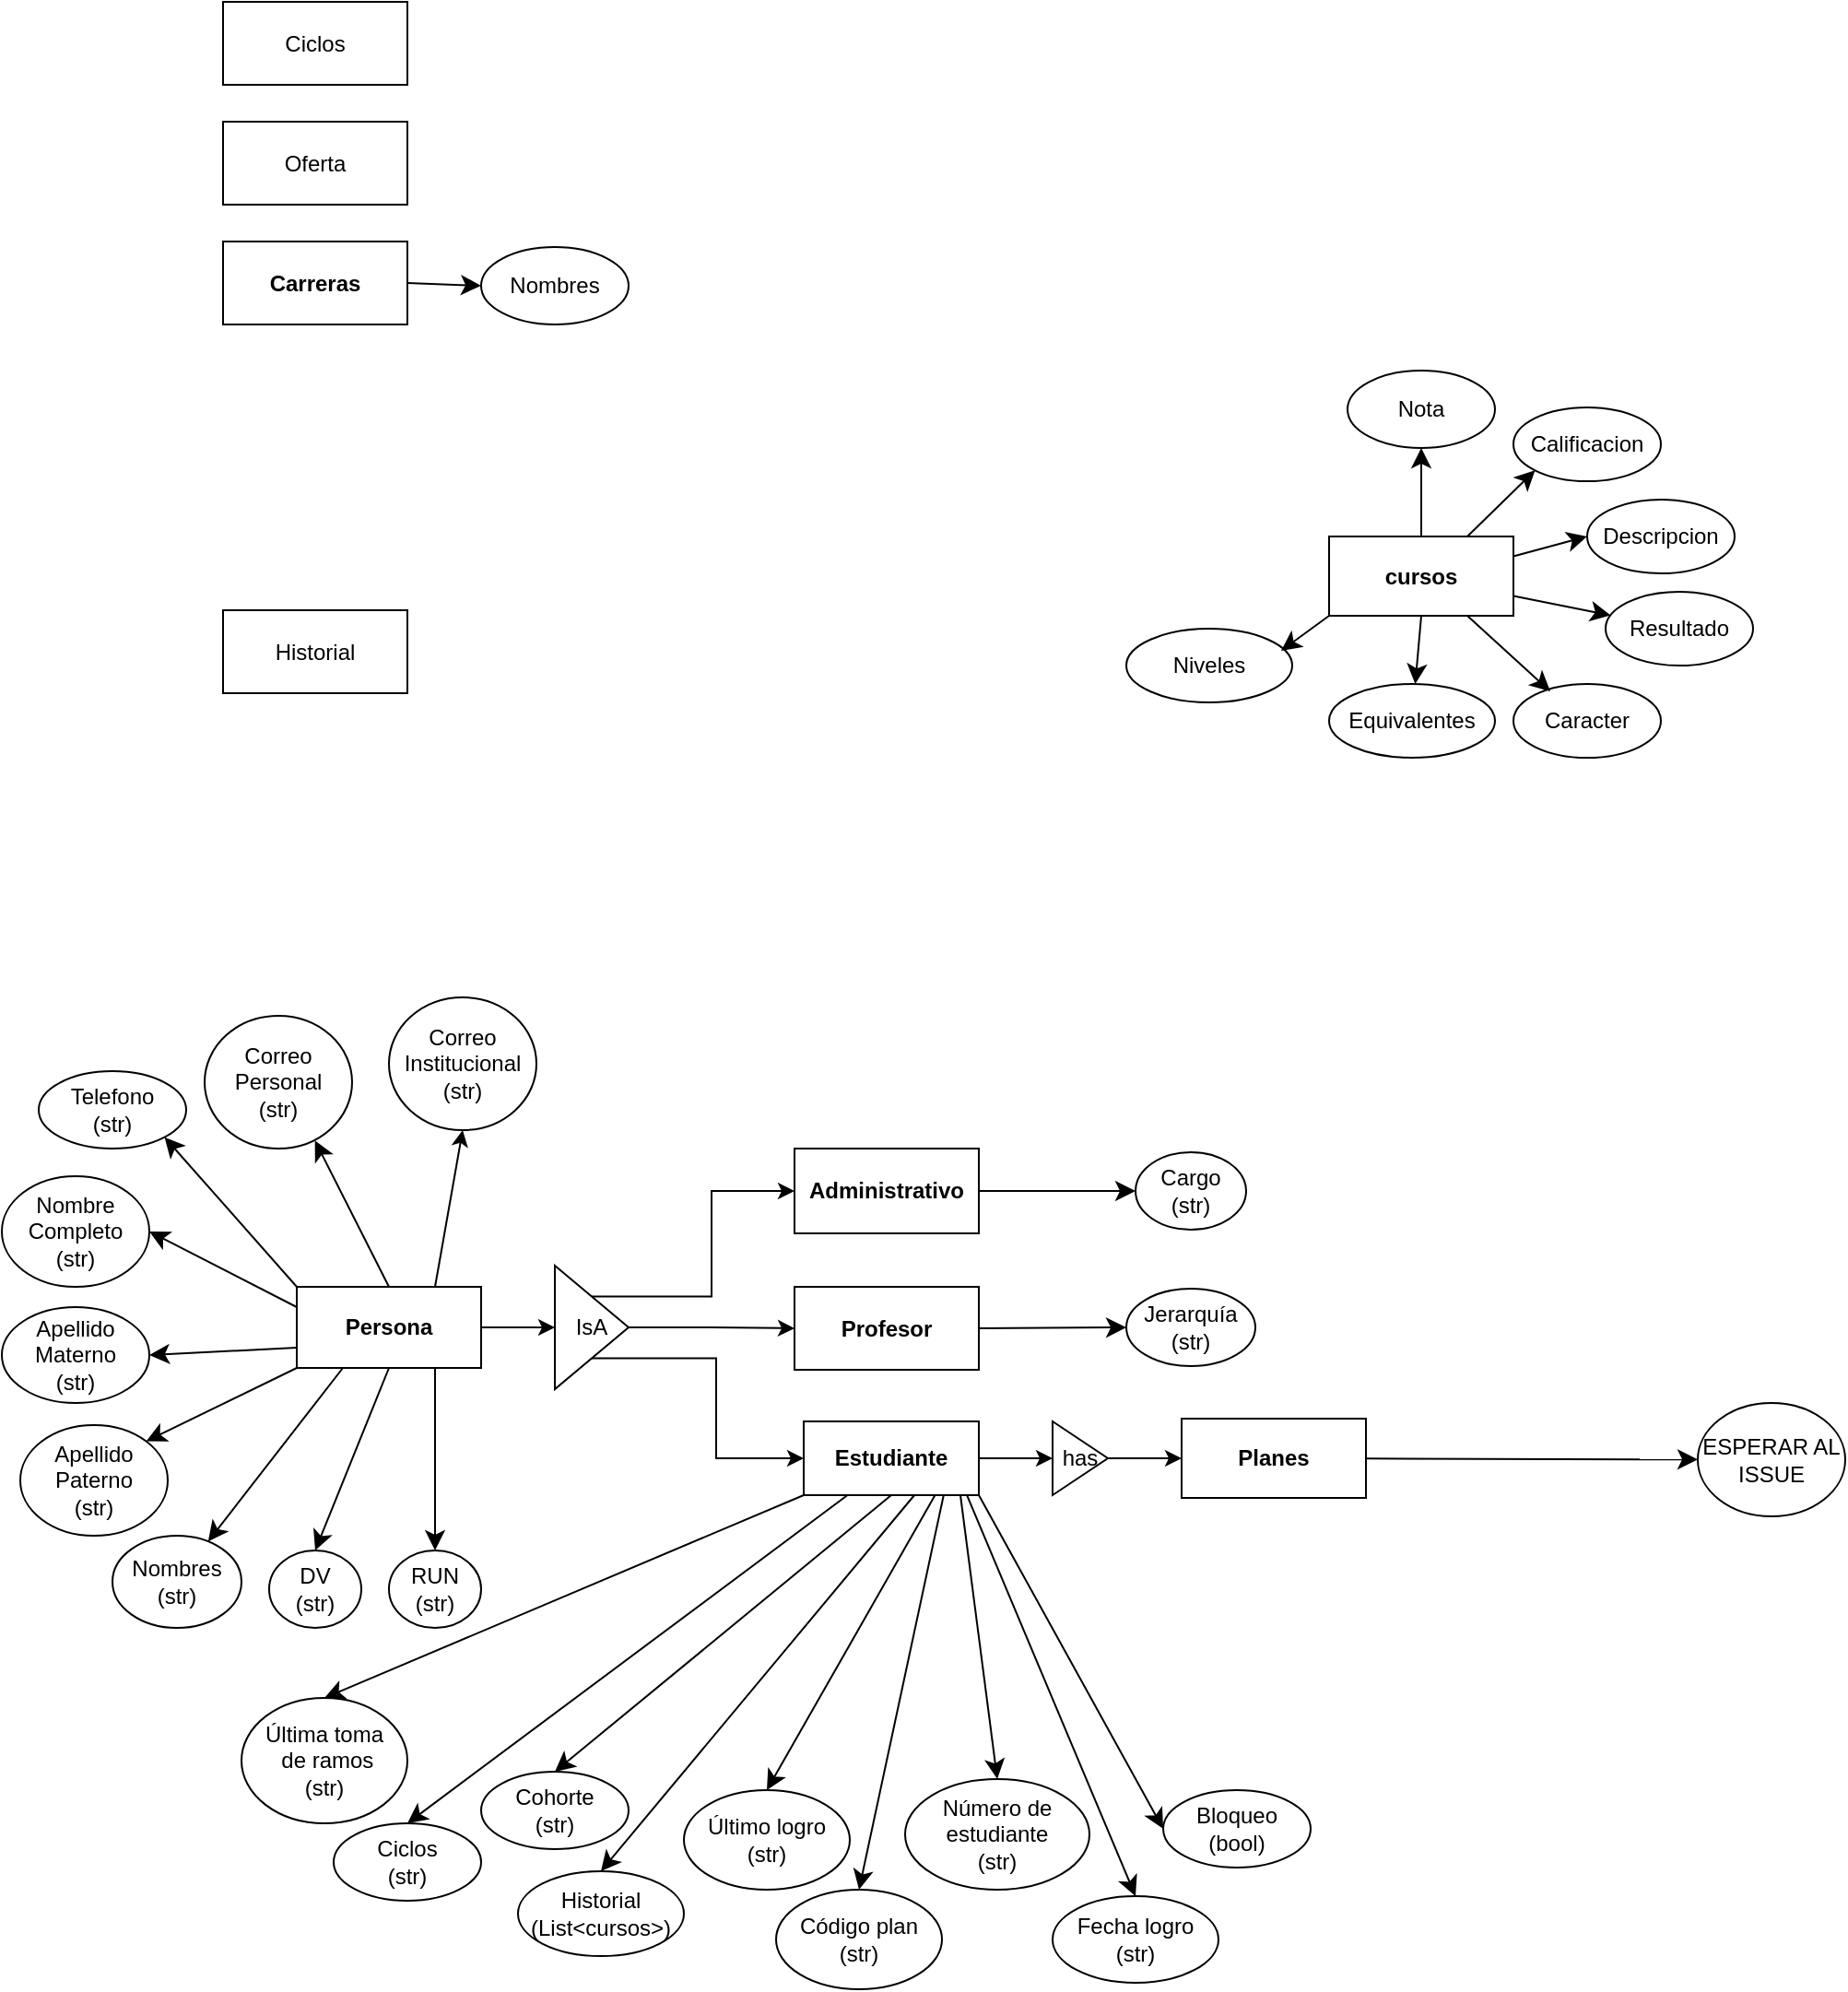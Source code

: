 <mxfile version="24.7.13">
  <diagram id="R2lEEEUBdFMjLlhIrx00" name="Page-1">
    <mxGraphModel dx="1050" dy="565" grid="1" gridSize="10" guides="1" tooltips="1" connect="1" arrows="1" fold="1" page="1" pageScale="1" pageWidth="1200" pageHeight="1920" math="0" shadow="0" extFonts="Permanent Marker^https://fonts.googleapis.com/css?family=Permanent+Marker">
      <root>
        <mxCell id="0" />
        <mxCell id="1" parent="0" />
        <mxCell id="vODttAvqWpY4VJm_xrX_-32" style="edgeStyle=orthogonalEdgeStyle;rounded=0;orthogonalLoop=1;jettySize=auto;html=1;exitX=1;exitY=0.5;exitDx=0;exitDy=0;entryX=0;entryY=0.5;entryDx=0;entryDy=0;" edge="1" parent="1" source="3uj9dtnOWf63wuL9Hech-1" target="vODttAvqWpY4VJm_xrX_-31">
          <mxGeometry relative="1" as="geometry" />
        </mxCell>
        <mxCell id="3uj9dtnOWf63wuL9Hech-1" value="&lt;b&gt;Estudiante&lt;/b&gt;" style="rounded=0;whiteSpace=wrap;html=1;" parent="1" vertex="1">
          <mxGeometry x="445" y="1010" width="95" height="40" as="geometry" />
        </mxCell>
        <mxCell id="3uj9dtnOWf63wuL9Hech-2" value="&lt;b&gt;Profesor&lt;/b&gt;" style="rounded=0;whiteSpace=wrap;html=1;" parent="1" vertex="1">
          <mxGeometry x="440" y="937" width="100" height="45" as="geometry" />
        </mxCell>
        <mxCell id="-E-6xSp3zLx3lU_JsxDd-4" style="edgeStyle=none;curved=1;rounded=0;orthogonalLoop=1;jettySize=auto;html=1;exitX=0.75;exitY=1;exitDx=0;exitDy=0;fontSize=12;startSize=8;endSize=8;entryX=0.5;entryY=0;entryDx=0;entryDy=0;" parent="1" source="3uj9dtnOWf63wuL9Hech-3" target="-E-6xSp3zLx3lU_JsxDd-5" edge="1">
          <mxGeometry relative="1" as="geometry">
            <mxPoint x="370" y="990" as="targetPoint" />
          </mxGeometry>
        </mxCell>
        <mxCell id="-E-6xSp3zLx3lU_JsxDd-10" style="edgeStyle=none;curved=1;rounded=0;orthogonalLoop=1;jettySize=auto;html=1;exitX=0.25;exitY=1;exitDx=0;exitDy=0;fontSize=12;startSize=8;endSize=8;" parent="1" source="3uj9dtnOWf63wuL9Hech-3" target="-E-6xSp3zLx3lU_JsxDd-9" edge="1">
          <mxGeometry relative="1" as="geometry" />
        </mxCell>
        <mxCell id="-E-6xSp3zLx3lU_JsxDd-12" style="edgeStyle=none;curved=1;rounded=0;orthogonalLoop=1;jettySize=auto;html=1;exitX=0;exitY=1;exitDx=0;exitDy=0;entryX=1;entryY=0;entryDx=0;entryDy=0;fontSize=12;startSize=8;endSize=8;" parent="1" source="3uj9dtnOWf63wuL9Hech-3" target="-E-6xSp3zLx3lU_JsxDd-11" edge="1">
          <mxGeometry relative="1" as="geometry" />
        </mxCell>
        <mxCell id="-E-6xSp3zLx3lU_JsxDd-14" style="edgeStyle=none;curved=1;rounded=0;orthogonalLoop=1;jettySize=auto;html=1;exitX=0;exitY=0.75;exitDx=0;exitDy=0;entryX=1;entryY=0.5;entryDx=0;entryDy=0;fontSize=12;startSize=8;endSize=8;entryPerimeter=0;" parent="1" source="3uj9dtnOWf63wuL9Hech-3" target="-E-6xSp3zLx3lU_JsxDd-13" edge="1">
          <mxGeometry relative="1" as="geometry" />
        </mxCell>
        <mxCell id="-E-6xSp3zLx3lU_JsxDd-16" style="edgeStyle=none;curved=1;rounded=0;orthogonalLoop=1;jettySize=auto;html=1;exitX=0;exitY=0.25;exitDx=0;exitDy=0;entryX=1;entryY=0.5;entryDx=0;entryDy=0;fontSize=12;startSize=8;endSize=8;" parent="1" source="3uj9dtnOWf63wuL9Hech-3" target="-E-6xSp3zLx3lU_JsxDd-15" edge="1">
          <mxGeometry relative="1" as="geometry" />
        </mxCell>
        <mxCell id="-E-6xSp3zLx3lU_JsxDd-18" style="edgeStyle=none;curved=1;rounded=0;orthogonalLoop=1;jettySize=auto;html=1;exitX=0;exitY=0;exitDx=0;exitDy=0;entryX=1;entryY=1;entryDx=0;entryDy=0;fontSize=12;startSize=8;endSize=8;" parent="1" source="3uj9dtnOWf63wuL9Hech-3" target="-E-6xSp3zLx3lU_JsxDd-17" edge="1">
          <mxGeometry relative="1" as="geometry" />
        </mxCell>
        <mxCell id="-E-6xSp3zLx3lU_JsxDd-20" style="edgeStyle=none;curved=1;rounded=0;orthogonalLoop=1;jettySize=auto;html=1;exitX=0.5;exitY=0;exitDx=0;exitDy=0;entryX=0.748;entryY=0.94;entryDx=0;entryDy=0;fontSize=12;startSize=8;endSize=8;entryPerimeter=0;" parent="1" source="3uj9dtnOWf63wuL9Hech-3" target="-E-6xSp3zLx3lU_JsxDd-19" edge="1">
          <mxGeometry relative="1" as="geometry" />
        </mxCell>
        <mxCell id="vODttAvqWpY4VJm_xrX_-4" style="edgeStyle=orthogonalEdgeStyle;rounded=0;orthogonalLoop=1;jettySize=auto;html=1;exitX=0.5;exitY=0;exitDx=0;exitDy=0;entryX=0;entryY=0.5;entryDx=0;entryDy=0;" edge="1" parent="1" source="vODttAvqWpY4VJm_xrX_-25" target="3uj9dtnOWf63wuL9Hech-4">
          <mxGeometry relative="1" as="geometry">
            <mxPoint x="340" y="935.2" as="sourcePoint" />
          </mxGeometry>
        </mxCell>
        <mxCell id="vODttAvqWpY4VJm_xrX_-8" style="edgeStyle=orthogonalEdgeStyle;rounded=0;orthogonalLoop=1;jettySize=auto;html=1;exitX=1;exitY=0.5;exitDx=0;exitDy=0;entryX=0;entryY=0.5;entryDx=0;entryDy=0;" edge="1" parent="1" source="vODttAvqWpY4VJm_xrX_-25" target="3uj9dtnOWf63wuL9Hech-2">
          <mxGeometry relative="1" as="geometry">
            <mxPoint x="380" y="959.495" as="sourcePoint" />
          </mxGeometry>
        </mxCell>
        <mxCell id="vODttAvqWpY4VJm_xrX_-10" style="edgeStyle=orthogonalEdgeStyle;rounded=0;orthogonalLoop=1;jettySize=auto;html=1;exitX=0.5;exitY=1;exitDx=0;exitDy=0;entryX=0;entryY=0.5;entryDx=0;entryDy=0;" edge="1" parent="1" source="vODttAvqWpY4VJm_xrX_-25" target="3uj9dtnOWf63wuL9Hech-1">
          <mxGeometry relative="1" as="geometry">
            <mxPoint x="340" y="983.79" as="sourcePoint" />
          </mxGeometry>
        </mxCell>
        <mxCell id="3uj9dtnOWf63wuL9Hech-3" value="&lt;b&gt;Persona&lt;/b&gt;" style="rounded=0;whiteSpace=wrap;html=1;" parent="1" vertex="1">
          <mxGeometry x="170" y="937" width="100" height="44" as="geometry" />
        </mxCell>
        <mxCell id="3uj9dtnOWf63wuL9Hech-4" value="&lt;b&gt;Administrativo&lt;/b&gt;" style="rounded=0;whiteSpace=wrap;html=1;" parent="1" vertex="1">
          <mxGeometry x="440" y="862" width="100" height="46" as="geometry" />
        </mxCell>
        <mxCell id="-E-6xSp3zLx3lU_JsxDd-24" style="edgeStyle=none;curved=1;rounded=0;orthogonalLoop=1;jettySize=auto;html=1;exitX=1;exitY=0.5;exitDx=0;exitDy=0;entryX=0;entryY=0.5;entryDx=0;entryDy=0;fontSize=12;startSize=8;endSize=8;" parent="1" source="rtoRlGTTKdL7VZsekByU-1" target="-E-6xSp3zLx3lU_JsxDd-23" edge="1">
          <mxGeometry relative="1" as="geometry" />
        </mxCell>
        <mxCell id="rtoRlGTTKdL7VZsekByU-1" value="&lt;b&gt;Carreras&lt;/b&gt;" style="rounded=0;whiteSpace=wrap;html=1;" parent="1" vertex="1">
          <mxGeometry x="130" y="370" width="100" height="45" as="geometry" />
        </mxCell>
        <mxCell id="-E-6xSp3zLx3lU_JsxDd-26" value="" style="edgeStyle=none;curved=1;rounded=0;orthogonalLoop=1;jettySize=auto;html=1;fontSize=12;startSize=8;endSize=8;" parent="1" source="rtoRlGTTKdL7VZsekByU-2" target="-E-6xSp3zLx3lU_JsxDd-25" edge="1">
          <mxGeometry relative="1" as="geometry" />
        </mxCell>
        <mxCell id="rtoRlGTTKdL7VZsekByU-2" value="&lt;b&gt;Planes&lt;/b&gt;" style="rounded=0;whiteSpace=wrap;html=1;" parent="1" vertex="1">
          <mxGeometry x="650" y="1008.5" width="100" height="43" as="geometry" />
        </mxCell>
        <mxCell id="-E-6xSp3zLx3lU_JsxDd-29" style="edgeStyle=none;curved=1;rounded=0;orthogonalLoop=1;jettySize=auto;html=1;exitX=0.5;exitY=0;exitDx=0;exitDy=0;entryX=0.5;entryY=1;entryDx=0;entryDy=0;fontSize=12;startSize=8;endSize=8;" parent="1" source="rtoRlGTTKdL7VZsekByU-3" target="-E-6xSp3zLx3lU_JsxDd-28" edge="1">
          <mxGeometry relative="1" as="geometry" />
        </mxCell>
        <mxCell id="-E-6xSp3zLx3lU_JsxDd-31" style="edgeStyle=none;curved=1;rounded=0;orthogonalLoop=1;jettySize=auto;html=1;exitX=0.75;exitY=0;exitDx=0;exitDy=0;entryX=0;entryY=1;entryDx=0;entryDy=0;fontSize=12;startSize=8;endSize=8;" parent="1" source="rtoRlGTTKdL7VZsekByU-3" target="-E-6xSp3zLx3lU_JsxDd-30" edge="1">
          <mxGeometry relative="1" as="geometry" />
        </mxCell>
        <mxCell id="-E-6xSp3zLx3lU_JsxDd-33" style="edgeStyle=none;curved=1;rounded=0;orthogonalLoop=1;jettySize=auto;html=1;exitX=1;exitY=0.25;exitDx=0;exitDy=0;entryX=0;entryY=0.5;entryDx=0;entryDy=0;fontSize=12;startSize=8;endSize=8;" parent="1" source="rtoRlGTTKdL7VZsekByU-3" target="-E-6xSp3zLx3lU_JsxDd-32" edge="1">
          <mxGeometry relative="1" as="geometry" />
        </mxCell>
        <mxCell id="-E-6xSp3zLx3lU_JsxDd-35" style="edgeStyle=none;curved=1;rounded=0;orthogonalLoop=1;jettySize=auto;html=1;exitX=1;exitY=0.75;exitDx=0;exitDy=0;fontSize=12;startSize=8;endSize=8;" parent="1" source="rtoRlGTTKdL7VZsekByU-3" target="-E-6xSp3zLx3lU_JsxDd-34" edge="1">
          <mxGeometry relative="1" as="geometry" />
        </mxCell>
        <mxCell id="-E-6xSp3zLx3lU_JsxDd-39" style="edgeStyle=none;curved=1;rounded=0;orthogonalLoop=1;jettySize=auto;html=1;exitX=0.5;exitY=1;exitDx=0;exitDy=0;fontSize=12;startSize=8;endSize=8;" parent="1" source="rtoRlGTTKdL7VZsekByU-3" target="-E-6xSp3zLx3lU_JsxDd-38" edge="1">
          <mxGeometry relative="1" as="geometry" />
        </mxCell>
        <mxCell id="rtoRlGTTKdL7VZsekByU-3" value="&lt;b&gt;cursos&lt;/b&gt;" style="rounded=0;whiteSpace=wrap;html=1;" parent="1" vertex="1">
          <mxGeometry x="730" y="530" width="100" height="43" as="geometry" />
        </mxCell>
        <mxCell id="-E-6xSp3zLx3lU_JsxDd-1" value="Ciclos" style="rounded=0;whiteSpace=wrap;html=1;" parent="1" vertex="1">
          <mxGeometry x="130" y="240" width="100" height="45" as="geometry" />
        </mxCell>
        <mxCell id="-E-6xSp3zLx3lU_JsxDd-2" value="Oferta" style="rounded=0;whiteSpace=wrap;html=1;" parent="1" vertex="1">
          <mxGeometry x="130" y="305" width="100" height="45" as="geometry" />
        </mxCell>
        <mxCell id="-E-6xSp3zLx3lU_JsxDd-3" value="Historial" style="rounded=0;whiteSpace=wrap;html=1;" parent="1" vertex="1">
          <mxGeometry x="130" y="570" width="100" height="45" as="geometry" />
        </mxCell>
        <mxCell id="-E-6xSp3zLx3lU_JsxDd-5" value="RUN&lt;div&gt;(str)&lt;/div&gt;" style="ellipse;whiteSpace=wrap;html=1;" parent="1" vertex="1">
          <mxGeometry x="220" y="1080" width="50" height="42" as="geometry" />
        </mxCell>
        <mxCell id="-E-6xSp3zLx3lU_JsxDd-6" value="DV&lt;div&gt;(str)&lt;/div&gt;" style="ellipse;whiteSpace=wrap;html=1;" parent="1" vertex="1">
          <mxGeometry x="155" y="1080" width="50" height="42" as="geometry" />
        </mxCell>
        <mxCell id="-E-6xSp3zLx3lU_JsxDd-7" style="edgeStyle=none;curved=1;rounded=0;orthogonalLoop=1;jettySize=auto;html=1;exitX=0.5;exitY=1;exitDx=0;exitDy=0;entryX=0.5;entryY=0;entryDx=0;entryDy=0;fontSize=12;startSize=8;endSize=8;" parent="1" source="3uj9dtnOWf63wuL9Hech-3" target="-E-6xSp3zLx3lU_JsxDd-6" edge="1">
          <mxGeometry relative="1" as="geometry" />
        </mxCell>
        <mxCell id="-E-6xSp3zLx3lU_JsxDd-9" value="Nombres&lt;div&gt;(str)&lt;/div&gt;" style="ellipse;whiteSpace=wrap;html=1;" parent="1" vertex="1">
          <mxGeometry x="70" y="1072" width="70" height="50" as="geometry" />
        </mxCell>
        <mxCell id="-E-6xSp3zLx3lU_JsxDd-11" value="Apellido Paterno&lt;div&gt;(str)&lt;/div&gt;" style="ellipse;whiteSpace=wrap;html=1;" parent="1" vertex="1">
          <mxGeometry x="20" y="1012" width="80" height="60" as="geometry" />
        </mxCell>
        <mxCell id="-E-6xSp3zLx3lU_JsxDd-13" value="Apellido Materno&lt;div&gt;(str)&lt;/div&gt;" style="ellipse;whiteSpace=wrap;html=1;" parent="1" vertex="1">
          <mxGeometry x="10" y="948" width="80" height="52" as="geometry" />
        </mxCell>
        <mxCell id="P8kN37uJ9n46lhY9FdP0-14" value="Cohorte&lt;div&gt;(str)&lt;/div&gt;" style="ellipse;whiteSpace=wrap;html=1;" parent="1" vertex="1">
          <mxGeometry x="270" y="1200" width="80" height="42" as="geometry" />
        </mxCell>
        <mxCell id="-E-6xSp3zLx3lU_JsxDd-15" value="Nombre Completo&lt;div&gt;(str)&lt;/div&gt;" style="ellipse;whiteSpace=wrap;html=1;" parent="1" vertex="1">
          <mxGeometry x="10" y="877" width="80" height="60" as="geometry" />
        </mxCell>
        <mxCell id="P8kN37uJ9n46lhY9FdP0-16" value="Código plan&lt;div&gt;(str)&lt;/div&gt;" style="ellipse;whiteSpace=wrap;html=1;" parent="1" vertex="1">
          <mxGeometry x="430" y="1264" width="90" height="54" as="geometry" />
        </mxCell>
        <mxCell id="-E-6xSp3zLx3lU_JsxDd-17" value="Telefono&lt;div&gt;(str)&lt;/div&gt;" style="ellipse;whiteSpace=wrap;html=1;" parent="1" vertex="1">
          <mxGeometry x="30" y="820" width="80" height="42" as="geometry" />
        </mxCell>
        <mxCell id="P8kN37uJ9n46lhY9FdP0-17" value="Jerarquía&lt;div&gt;(str)&lt;/div&gt;" style="ellipse;whiteSpace=wrap;html=1;" parent="1" vertex="1">
          <mxGeometry x="620" y="938" width="70" height="42" as="geometry" />
        </mxCell>
        <mxCell id="-E-6xSp3zLx3lU_JsxDd-19" value="Correo Personal&lt;div&gt;(str)&lt;/div&gt;" style="ellipse;whiteSpace=wrap;html=1;" parent="1" vertex="1">
          <mxGeometry x="120" y="790" width="80" height="72" as="geometry" />
        </mxCell>
        <mxCell id="P8kN37uJ9n46lhY9FdP0-18" value="Cargo&lt;div&gt;(str)&lt;/div&gt;" style="ellipse;whiteSpace=wrap;html=1;" parent="1" vertex="1">
          <mxGeometry x="625" y="864" width="60" height="42" as="geometry" />
        </mxCell>
        <mxCell id="-E-6xSp3zLx3lU_JsxDd-21" value="Correo Institucional&lt;div&gt;(str)&lt;/div&gt;" style="ellipse;whiteSpace=wrap;html=1;" parent="1" vertex="1">
          <mxGeometry x="220" y="780" width="80" height="72" as="geometry" />
        </mxCell>
        <mxCell id="P8kN37uJ9n46lhY9FdP0-19" style="edgeStyle=none;curved=1;rounded=0;orthogonalLoop=1;jettySize=auto;html=1;exitX=1;exitY=0.5;exitDx=0;exitDy=0;entryX=0;entryY=0.5;entryDx=0;entryDy=0;fontSize=12;startSize=8;endSize=8;" parent="1" source="3uj9dtnOWf63wuL9Hech-2" target="P8kN37uJ9n46lhY9FdP0-17" edge="1">
          <mxGeometry relative="1" as="geometry">
            <mxPoint x="155" y="92.5" as="sourcePoint" />
            <mxPoint x="180" y="136.5" as="targetPoint" />
          </mxGeometry>
        </mxCell>
        <mxCell id="-E-6xSp3zLx3lU_JsxDd-23" value="Nombres" style="ellipse;whiteSpace=wrap;html=1;" parent="1" vertex="1">
          <mxGeometry x="270" y="373" width="80" height="42" as="geometry" />
        </mxCell>
        <mxCell id="-E-6xSp3zLx3lU_JsxDd-25" value="ESPERAR AL ISSUE" style="ellipse;whiteSpace=wrap;html=1;rounded=0;" parent="1" vertex="1">
          <mxGeometry x="930" y="1000" width="80" height="61.5" as="geometry" />
        </mxCell>
        <mxCell id="P8kN37uJ9n46lhY9FdP0-20" style="edgeStyle=none;curved=1;rounded=0;orthogonalLoop=1;jettySize=auto;html=1;exitX=1;exitY=0.5;exitDx=0;exitDy=0;entryX=0;entryY=0.5;entryDx=0;entryDy=0;fontSize=12;startSize=8;endSize=8;" parent="1" source="3uj9dtnOWf63wuL9Hech-4" target="P8kN37uJ9n46lhY9FdP0-18" edge="1">
          <mxGeometry relative="1" as="geometry">
            <mxPoint x="550" y="265" as="sourcePoint" />
            <mxPoint x="550" y="290" as="targetPoint" />
          </mxGeometry>
        </mxCell>
        <mxCell id="-E-6xSp3zLx3lU_JsxDd-28" value="Nota" style="ellipse;whiteSpace=wrap;html=1;" parent="1" vertex="1">
          <mxGeometry x="740" y="440" width="80" height="42" as="geometry" />
        </mxCell>
        <mxCell id="P8kN37uJ9n46lhY9FdP0-21" value="Último logro&lt;div&gt;(str)&lt;/div&gt;" style="ellipse;whiteSpace=wrap;html=1;" parent="1" vertex="1">
          <mxGeometry x="380" y="1210" width="90" height="54" as="geometry" />
        </mxCell>
        <mxCell id="-E-6xSp3zLx3lU_JsxDd-30" value="Calificacion" style="ellipse;whiteSpace=wrap;html=1;" parent="1" vertex="1">
          <mxGeometry x="830" y="460" width="80" height="40" as="geometry" />
        </mxCell>
        <mxCell id="P8kN37uJ9n46lhY9FdP0-22" style="edgeStyle=none;curved=1;rounded=0;orthogonalLoop=1;jettySize=auto;html=1;exitX=0.75;exitY=1;exitDx=0;exitDy=0;entryX=0.5;entryY=0;entryDx=0;entryDy=0;fontSize=12;startSize=8;endSize=8;" parent="1" source="3uj9dtnOWf63wuL9Hech-1" target="P8kN37uJ9n46lhY9FdP0-21" edge="1">
          <mxGeometry relative="1" as="geometry">
            <mxPoint x="455" y="1307" as="sourcePoint" />
            <mxPoint x="455" y="1342" as="targetPoint" />
          </mxGeometry>
        </mxCell>
        <mxCell id="-E-6xSp3zLx3lU_JsxDd-32" value="Descripcion" style="ellipse;whiteSpace=wrap;html=1;" parent="1" vertex="1">
          <mxGeometry x="870" y="510" width="80" height="40" as="geometry" />
        </mxCell>
        <mxCell id="P8kN37uJ9n46lhY9FdP0-23" style="edgeStyle=none;curved=1;rounded=0;orthogonalLoop=1;jettySize=auto;html=1;exitX=0.799;exitY=1;exitDx=0;exitDy=0;entryX=0.5;entryY=0;entryDx=0;entryDy=0;fontSize=12;startSize=8;endSize=8;exitPerimeter=0;" parent="1" source="3uj9dtnOWf63wuL9Hech-1" target="P8kN37uJ9n46lhY9FdP0-16" edge="1">
          <mxGeometry relative="1" as="geometry">
            <mxPoint x="555" y="1142" as="sourcePoint" />
            <mxPoint x="565" y="1177" as="targetPoint" />
          </mxGeometry>
        </mxCell>
        <mxCell id="-E-6xSp3zLx3lU_JsxDd-34" value="Resultado" style="ellipse;whiteSpace=wrap;html=1;" parent="1" vertex="1">
          <mxGeometry x="880" y="560" width="80" height="40" as="geometry" />
        </mxCell>
        <mxCell id="-E-6xSp3zLx3lU_JsxDd-36" value="Caracter" style="ellipse;whiteSpace=wrap;html=1;" parent="1" vertex="1">
          <mxGeometry x="830" y="610" width="80" height="40" as="geometry" />
        </mxCell>
        <mxCell id="P8kN37uJ9n46lhY9FdP0-25" style="edgeStyle=none;curved=1;rounded=0;orthogonalLoop=1;jettySize=auto;html=1;exitX=0.5;exitY=1;exitDx=0;exitDy=0;entryX=0.5;entryY=0;entryDx=0;entryDy=0;fontSize=12;startSize=8;endSize=8;" parent="1" source="3uj9dtnOWf63wuL9Hech-1" target="P8kN37uJ9n46lhY9FdP0-14" edge="1">
          <mxGeometry relative="1" as="geometry">
            <mxPoint x="605" y="1142" as="sourcePoint" />
            <mxPoint x="655" y="1153" as="targetPoint" />
          </mxGeometry>
        </mxCell>
        <mxCell id="-E-6xSp3zLx3lU_JsxDd-37" style="edgeStyle=none;curved=1;rounded=0;orthogonalLoop=1;jettySize=auto;html=1;exitX=0.75;exitY=1;exitDx=0;exitDy=0;entryX=0.25;entryY=0.1;entryDx=0;entryDy=0;entryPerimeter=0;fontSize=12;startSize=8;endSize=8;" parent="1" source="rtoRlGTTKdL7VZsekByU-3" target="-E-6xSp3zLx3lU_JsxDd-36" edge="1">
          <mxGeometry relative="1" as="geometry" />
        </mxCell>
        <mxCell id="P8kN37uJ9n46lhY9FdP0-27" value="Fecha logro&lt;div&gt;(str)&lt;/div&gt;" style="ellipse;whiteSpace=wrap;html=1;" parent="1" vertex="1">
          <mxGeometry x="580" y="1267.5" width="90" height="47" as="geometry" />
        </mxCell>
        <mxCell id="-E-6xSp3zLx3lU_JsxDd-38" value="Equivalentes" style="ellipse;whiteSpace=wrap;html=1;" parent="1" vertex="1">
          <mxGeometry x="730" y="610" width="90" height="40" as="geometry" />
        </mxCell>
        <mxCell id="P8kN37uJ9n46lhY9FdP0-28" style="edgeStyle=none;curved=1;rounded=0;orthogonalLoop=1;jettySize=auto;html=1;exitX=0.93;exitY=0.99;exitDx=0;exitDy=0;entryX=0.5;entryY=0;entryDx=0;entryDy=0;fontSize=12;startSize=8;endSize=8;exitPerimeter=0;" parent="1" source="3uj9dtnOWf63wuL9Hech-1" target="P8kN37uJ9n46lhY9FdP0-27" edge="1">
          <mxGeometry relative="1" as="geometry">
            <mxPoint x="455" y="1112" as="sourcePoint" />
            <mxPoint x="365" y="1322" as="targetPoint" />
          </mxGeometry>
        </mxCell>
        <mxCell id="-E-6xSp3zLx3lU_JsxDd-43" value="Niveles" style="ellipse;whiteSpace=wrap;html=1;" parent="1" vertex="1">
          <mxGeometry x="620" y="580" width="90" height="40" as="geometry" />
        </mxCell>
        <mxCell id="P8kN37uJ9n46lhY9FdP0-29" value="Última toma&lt;div&gt;&amp;nbsp;de ramos&lt;div&gt;(str)&lt;/div&gt;&lt;/div&gt;" style="ellipse;whiteSpace=wrap;html=1;" parent="1" vertex="1">
          <mxGeometry x="140" y="1160" width="90" height="68" as="geometry" />
        </mxCell>
        <mxCell id="-E-6xSp3zLx3lU_JsxDd-44" style="edgeStyle=none;curved=1;rounded=0;orthogonalLoop=1;jettySize=auto;html=1;exitX=0;exitY=1;exitDx=0;exitDy=0;entryX=0.933;entryY=0.3;entryDx=0;entryDy=0;entryPerimeter=0;fontSize=12;startSize=8;endSize=8;" parent="1" source="rtoRlGTTKdL7VZsekByU-3" target="-E-6xSp3zLx3lU_JsxDd-43" edge="1">
          <mxGeometry relative="1" as="geometry" />
        </mxCell>
        <mxCell id="P8kN37uJ9n46lhY9FdP0-30" style="edgeStyle=none;curved=1;rounded=0;orthogonalLoop=1;jettySize=auto;html=1;exitX=0;exitY=1;exitDx=0;exitDy=0;fontSize=12;startSize=8;endSize=8;entryX=0.5;entryY=0;entryDx=0;entryDy=0;" parent="1" source="3uj9dtnOWf63wuL9Hech-1" target="P8kN37uJ9n46lhY9FdP0-29" edge="1">
          <mxGeometry relative="1" as="geometry">
            <mxPoint x="445" y="1000" as="sourcePoint" />
            <mxPoint x="485" y="1142" as="targetPoint" />
          </mxGeometry>
        </mxCell>
        <mxCell id="P8kN37uJ9n46lhY9FdP0-31" value="Ciclos&lt;div&gt;(str)&lt;/div&gt;" style="ellipse;whiteSpace=wrap;html=1;" parent="1" vertex="1">
          <mxGeometry x="190" y="1228" width="80" height="42" as="geometry" />
        </mxCell>
        <mxCell id="P8kN37uJ9n46lhY9FdP0-32" style="edgeStyle=none;curved=1;rounded=0;orthogonalLoop=1;jettySize=auto;html=1;exitX=0.25;exitY=1;exitDx=0;exitDy=0;fontSize=12;startSize=8;endSize=8;entryX=0.5;entryY=0;entryDx=0;entryDy=0;" parent="1" source="3uj9dtnOWf63wuL9Hech-1" target="P8kN37uJ9n46lhY9FdP0-31" edge="1">
          <mxGeometry relative="1" as="geometry">
            <mxPoint x="535" y="970" as="sourcePoint" />
            <mxPoint x="320" y="1210" as="targetPoint" />
          </mxGeometry>
        </mxCell>
        <mxCell id="P8kN37uJ9n46lhY9FdP0-33" value="Historial&lt;div&gt;(List&amp;lt;cursos&amp;gt;)&lt;/div&gt;" style="ellipse;whiteSpace=wrap;html=1;" parent="1" vertex="1">
          <mxGeometry x="290" y="1254" width="90" height="46" as="geometry" />
        </mxCell>
        <mxCell id="P8kN37uJ9n46lhY9FdP0-34" style="edgeStyle=none;curved=1;rounded=0;orthogonalLoop=1;jettySize=auto;html=1;exitX=0.632;exitY=1;exitDx=0;exitDy=0;entryX=0.5;entryY=0;entryDx=0;entryDy=0;fontSize=12;startSize=8;endSize=8;exitPerimeter=0;" parent="1" source="3uj9dtnOWf63wuL9Hech-1" target="P8kN37uJ9n46lhY9FdP0-33" edge="1">
          <mxGeometry relative="1" as="geometry">
            <mxPoint x="615" y="952" as="sourcePoint" />
            <mxPoint x="525" y="1162" as="targetPoint" />
          </mxGeometry>
        </mxCell>
        <mxCell id="MG-tQrr7yIfJ6AN1JKal-1" value="" style="endArrow=classic;html=1;rounded=0;entryX=0.5;entryY=1;entryDx=0;entryDy=0;exitX=0.75;exitY=0;exitDx=0;exitDy=0;" edge="1" parent="1" source="3uj9dtnOWf63wuL9Hech-3" target="-E-6xSp3zLx3lU_JsxDd-21">
          <mxGeometry width="50" height="50" relative="1" as="geometry">
            <mxPoint x="240" y="937" as="sourcePoint" />
            <mxPoint x="290" y="887" as="targetPoint" />
          </mxGeometry>
        </mxCell>
        <mxCell id="vODttAvqWpY4VJm_xrX_-12" value="" style="edgeStyle=none;curved=1;rounded=0;orthogonalLoop=1;jettySize=auto;html=1;entryX=0.5;entryY=0;entryDx=0;entryDy=0;fontSize=12;startSize=8;endSize=8;" edge="1" parent="1" target="P8kN37uJ9n46lhY9FdP0-15">
          <mxGeometry relative="1" as="geometry">
            <mxPoint x="530" y="1050" as="sourcePoint" />
            <mxPoint x="700" y="1191" as="targetPoint" />
          </mxGeometry>
        </mxCell>
        <mxCell id="P8kN37uJ9n46lhY9FdP0-15" value="Número de estudiante&lt;div&gt;(str)&lt;/div&gt;" style="ellipse;whiteSpace=wrap;html=1;" parent="1" vertex="1">
          <mxGeometry x="500" y="1204" width="100" height="60" as="geometry" />
        </mxCell>
        <mxCell id="vODttAvqWpY4VJm_xrX_-16" value="Bloqueo&lt;div&gt;(bool)&lt;/div&gt;" style="ellipse;whiteSpace=wrap;html=1;" vertex="1" parent="1">
          <mxGeometry x="640" y="1210" width="80" height="42" as="geometry" />
        </mxCell>
        <mxCell id="vODttAvqWpY4VJm_xrX_-23" value="" style="edgeStyle=orthogonalEdgeStyle;rounded=0;orthogonalLoop=1;jettySize=auto;html=1;exitX=1;exitY=0.5;exitDx=0;exitDy=0;entryX=0;entryY=0.5;entryDx=0;entryDy=0;" edge="1" parent="1" source="3uj9dtnOWf63wuL9Hech-3" target="vODttAvqWpY4VJm_xrX_-25">
          <mxGeometry relative="1" as="geometry">
            <mxPoint x="270" y="959" as="sourcePoint" />
            <mxPoint x="300" y="959.495" as="targetPoint" />
          </mxGeometry>
        </mxCell>
        <mxCell id="vODttAvqWpY4VJm_xrX_-25" value="IsA" style="triangle;whiteSpace=wrap;html=1;" vertex="1" parent="1">
          <mxGeometry x="310" y="925.5" width="40" height="67" as="geometry" />
        </mxCell>
        <mxCell id="vODttAvqWpY4VJm_xrX_-28" style="edgeStyle=none;curved=1;rounded=0;orthogonalLoop=1;jettySize=auto;html=1;exitX=1;exitY=1;exitDx=0;exitDy=0;entryX=0;entryY=0.5;entryDx=0;entryDy=0;fontSize=12;startSize=8;endSize=8;" edge="1" parent="1" source="3uj9dtnOWf63wuL9Hech-1" target="vODttAvqWpY4VJm_xrX_-16">
          <mxGeometry relative="1" as="geometry">
            <mxPoint x="555" y="1040" as="sourcePoint" />
            <mxPoint x="690" y="1104" as="targetPoint" />
          </mxGeometry>
        </mxCell>
        <mxCell id="vODttAvqWpY4VJm_xrX_-33" style="edgeStyle=orthogonalEdgeStyle;rounded=0;orthogonalLoop=1;jettySize=auto;html=1;exitX=1;exitY=0.5;exitDx=0;exitDy=0;entryX=0;entryY=0.5;entryDx=0;entryDy=0;" edge="1" parent="1" source="vODttAvqWpY4VJm_xrX_-31" target="rtoRlGTTKdL7VZsekByU-2">
          <mxGeometry relative="1" as="geometry" />
        </mxCell>
        <mxCell id="vODttAvqWpY4VJm_xrX_-31" value="has" style="triangle;whiteSpace=wrap;html=1;" vertex="1" parent="1">
          <mxGeometry x="580" y="1010" width="30" height="40" as="geometry" />
        </mxCell>
      </root>
    </mxGraphModel>
  </diagram>
</mxfile>
